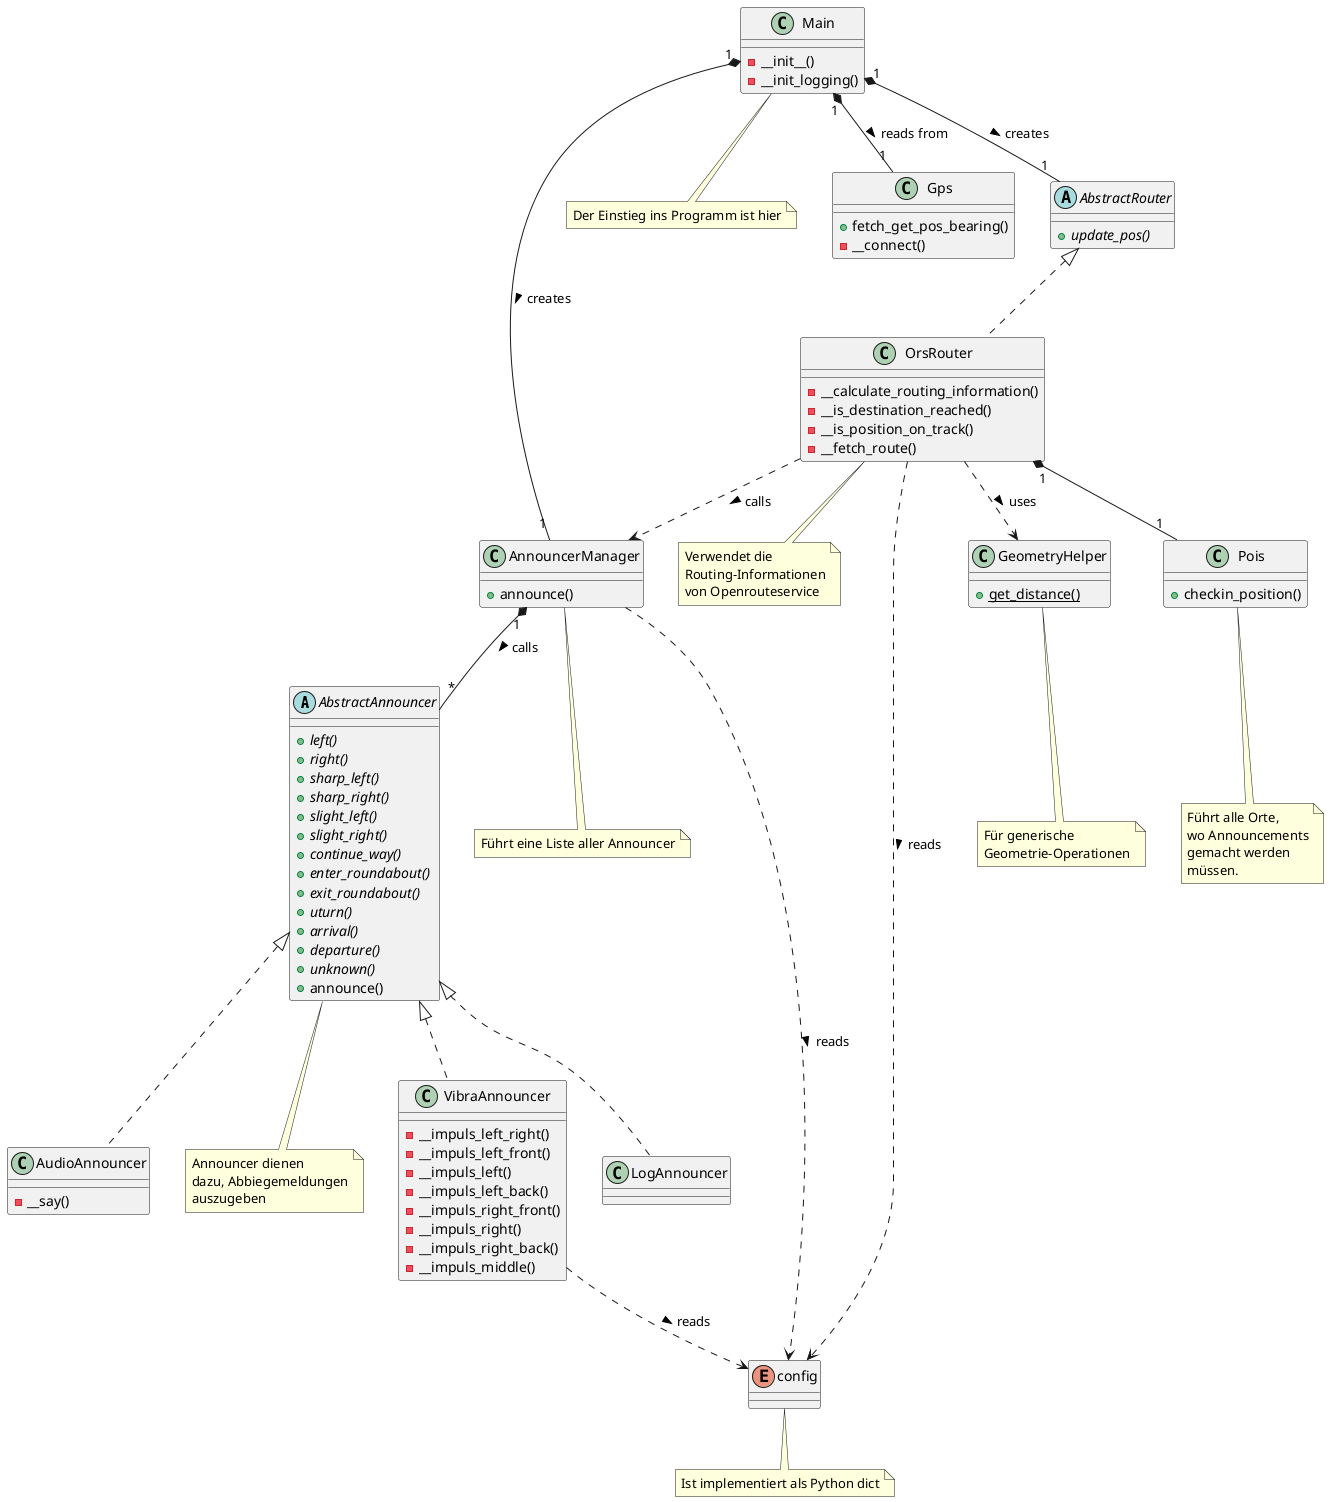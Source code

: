 @startuml

abstract class AbstractAnnouncer {
{abstract} +left()
{abstract} +right()
{abstract} +sharp_left()
{abstract} +sharp_right()
{abstract} +slight_left()
{abstract} +slight_right()
{abstract} +continue_way()
{abstract} +enter_roundabout()
{abstract} +exit_roundabout()
{abstract} +uturn()
{abstract} +arrival()
{abstract} +departure()
{abstract} +unknown()
+announce()
}

class AudioAnnouncer {
- __say()
}

class AnnouncerManager {
+announce()
}

note "Ist implementiert als Python dict" as note_config
note "Der Einstieg ins Programm ist hier" as note_main
note "Führt alle Orte,\nwo Announcements\ngemacht werden\nmüssen." as note_pois
note "Verwendet die\nRouting-Informationen\nvon Openrouteservice" as note_orsrouter
note "Führt eine Liste aller Announcer" as note_announcermanager
note "Für generische\nGeometrie-Operationen" as note_geometryhelper
note "Announcer dienen\ndazu, Abbiegemeldungen\nauszugeben" as note_abstractannouncer

enum config

class GeometryHelper{
{static} +get_distance()
}

class Gps {
+fetch_get_pos_bearing()
-__connect()
}

abstract class AbstractRouter {
{abstract} +update_pos()
}

class OrsRouter {
-__calculate_routing_information()
-__is_destination_reached()
-__is_position_on_track()
-__fetch_route()
}

class Main {
-__init__()
-__init_logging()
}

class Pois {
+checkin_position()
}

class VibraAnnouncer {
-__impuls_left_right()
-__impuls_left_front()
-__impuls_left()
-__impuls_left_back()
-__impuls_right_front()
-__impuls_right()
-__impuls_right_back()
-__impuls_middle()
}

AbstractAnnouncer <|.. AudioAnnouncer
AbstractAnnouncer <|.. LogAnnouncer
AbstractAnnouncer <|.. VibraAnnouncer

OrsRouter ..> config: reads >
VibraAnnouncer ..> config: reads >
AnnouncerManager ..> config: reads >

AnnouncerManager "1" *-- "*" AbstractAnnouncer: calls >

AbstractRouter <|.. OrsRouter

Main "1" *-- "1" Gps: reads from >
Main "1" *-- "1" AnnouncerManager: creates >
Main "1" *-- "1" AbstractRouter: creates >

OrsRouter ..> GeometryHelper: uses >
OrsRouter ..> AnnouncerManager: calls >
OrsRouter "1" *-- "1" Pois

config .. note_config
Main .. note_main
Pois .. note_pois
OrsRouter .. note_orsrouter
AnnouncerManager .. note_announcermanager
GeometryHelper .. note_geometryhelper
AbstractAnnouncer .. note_abstractannouncer

@enduml

